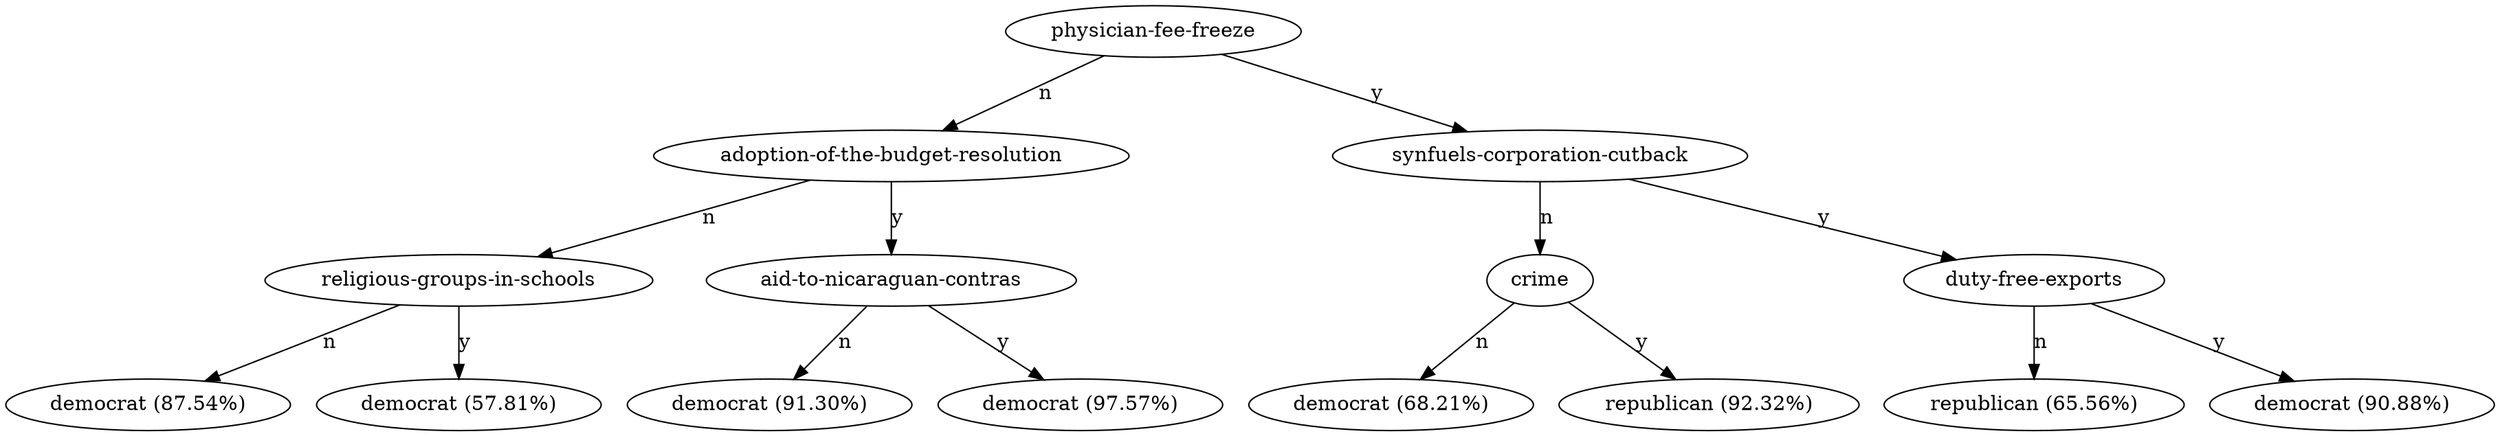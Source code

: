 digraph G {
"bg==" [ shape=oval label="physician-fee-freeze"]
"bg==" -> "bi0w" [ label="n" ]
"bi0w" [ shape=oval label="adoption-of-the-budget-resolution"]
"bi0w" -> "bi0wLTA=" [ label="n" ]
"bi0wLTA=" [ shape=oval label="religious-groups-in-schools"]
"bi0wLTA=" -> "bi0wLTAtMA==" [ label="n" ]
"bi0wLTAtMA==" [ shape=oval label="democrat (87.54%)"]
"bi0wLTA=" -> "bi0wLTAtMQ==" [ label="y" ]
"bi0wLTAtMQ==" [ shape=oval label="democrat (57.81%)"]
"bi0w" -> "bi0wLTE=" [ label="y" ]
"bi0wLTE=" [ shape=oval label="aid-to-nicaraguan-contras"]
"bi0wLTE=" -> "bi0wLTEtMA==" [ label="n" ]
"bi0wLTEtMA==" [ shape=oval label="democrat (91.30%)"]
"bi0wLTE=" -> "bi0wLTEtMQ==" [ label="y" ]
"bi0wLTEtMQ==" [ shape=oval label="democrat (97.57%)"]
"bg==" -> "bi0x" [ label="y" ]
"bi0x" [ shape=oval label="synfuels-corporation-cutback"]
"bi0x" -> "bi0xLTA=" [ label="n" ]
"bi0xLTA=" [ shape=oval label="crime"]
"bi0xLTA=" -> "bi0xLTAtMA==" [ label="n" ]
"bi0xLTAtMA==" [ shape=oval label="democrat (68.21%)"]
"bi0xLTA=" -> "bi0xLTAtMQ==" [ label="y" ]
"bi0xLTAtMQ==" [ shape=oval label="republican (92.32%)"]
"bi0x" -> "bi0xLTE=" [ label="y" ]
"bi0xLTE=" [ shape=oval label="duty-free-exports"]
"bi0xLTE=" -> "bi0xLTEtMA==" [ label="n" ]
"bi0xLTEtMA==" [ shape=oval label="republican (65.56%)"]
"bi0xLTE=" -> "bi0xLTEtMQ==" [ label="y" ]
"bi0xLTEtMQ==" [ shape=oval label="democrat (90.88%)"]
}
